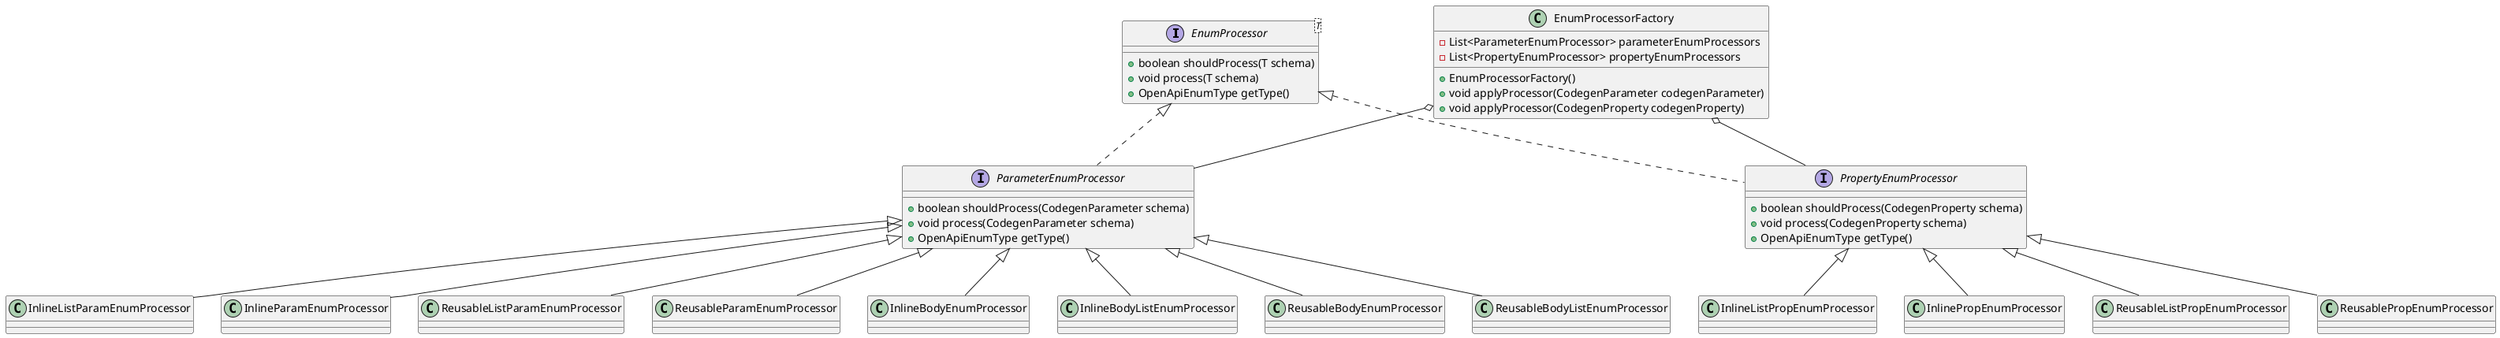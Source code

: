 @startuml
    interface EnumProcessor<T> {
        + boolean shouldProcess(T schema)
        + void process(T schema)
        + OpenApiEnumType getType()
    }


        interface ParameterEnumProcessor {
            + boolean shouldProcess(CodegenParameter schema)
            + void process(CodegenParameter schema)
            + OpenApiEnumType getType()
        }

        interface PropertyEnumProcessor {
            + boolean shouldProcess(CodegenProperty schema)
            + void process(CodegenProperty schema)
            + OpenApiEnumType getType()
        }
        
        class EnumProcessorFactory {
            - List<ParameterEnumProcessor> parameterEnumProcessors
            - List<PropertyEnumProcessor> propertyEnumProcessors
            + EnumProcessorFactory()
            + void applyProcessor(CodegenParameter codegenParameter)
            + void applyProcessor(CodegenProperty codegenProperty)
        }


            class InlineBodyEnumProcessor
            class InlineBodyListEnumProcessor
            class ReusableBodyEnumProcessor
            class ReusableBodyListEnumProcessor
            class InlineListParamEnumProcessor
            class InlineParamEnumProcessor
            class ReusableListParamEnumProcessor
            class ReusableParamEnumProcessor



            class InlineListPropEnumProcessor
            class InlinePropEnumProcessor
            class ReusableListPropEnumProcessor
            class ReusablePropEnumProcessor


EnumProcessor <|.. ParameterEnumProcessor
EnumProcessor <|.. PropertyEnumProcessor

EnumProcessorFactory o-- ParameterEnumProcessor
EnumProcessorFactory o-- PropertyEnumProcessor

ParameterEnumProcessor <|-- InlineBodyEnumProcessor
ParameterEnumProcessor <|-- InlineBodyListEnumProcessor
ParameterEnumProcessor <|-- ReusableBodyEnumProcessor
ParameterEnumProcessor <|-- ReusableBodyListEnumProcessor
ParameterEnumProcessor <|-- InlineListParamEnumProcessor
ParameterEnumProcessor <|-- InlineParamEnumProcessor
ParameterEnumProcessor <|-- ReusableListParamEnumProcessor
ParameterEnumProcessor <|-- ReusableParamEnumProcessor

PropertyEnumProcessor <|-- InlineListPropEnumProcessor
PropertyEnumProcessor <|-- InlinePropEnumProcessor
PropertyEnumProcessor <|-- ReusableListPropEnumProcessor
PropertyEnumProcessor <|-- ReusablePropEnumProcessor
@enduml
